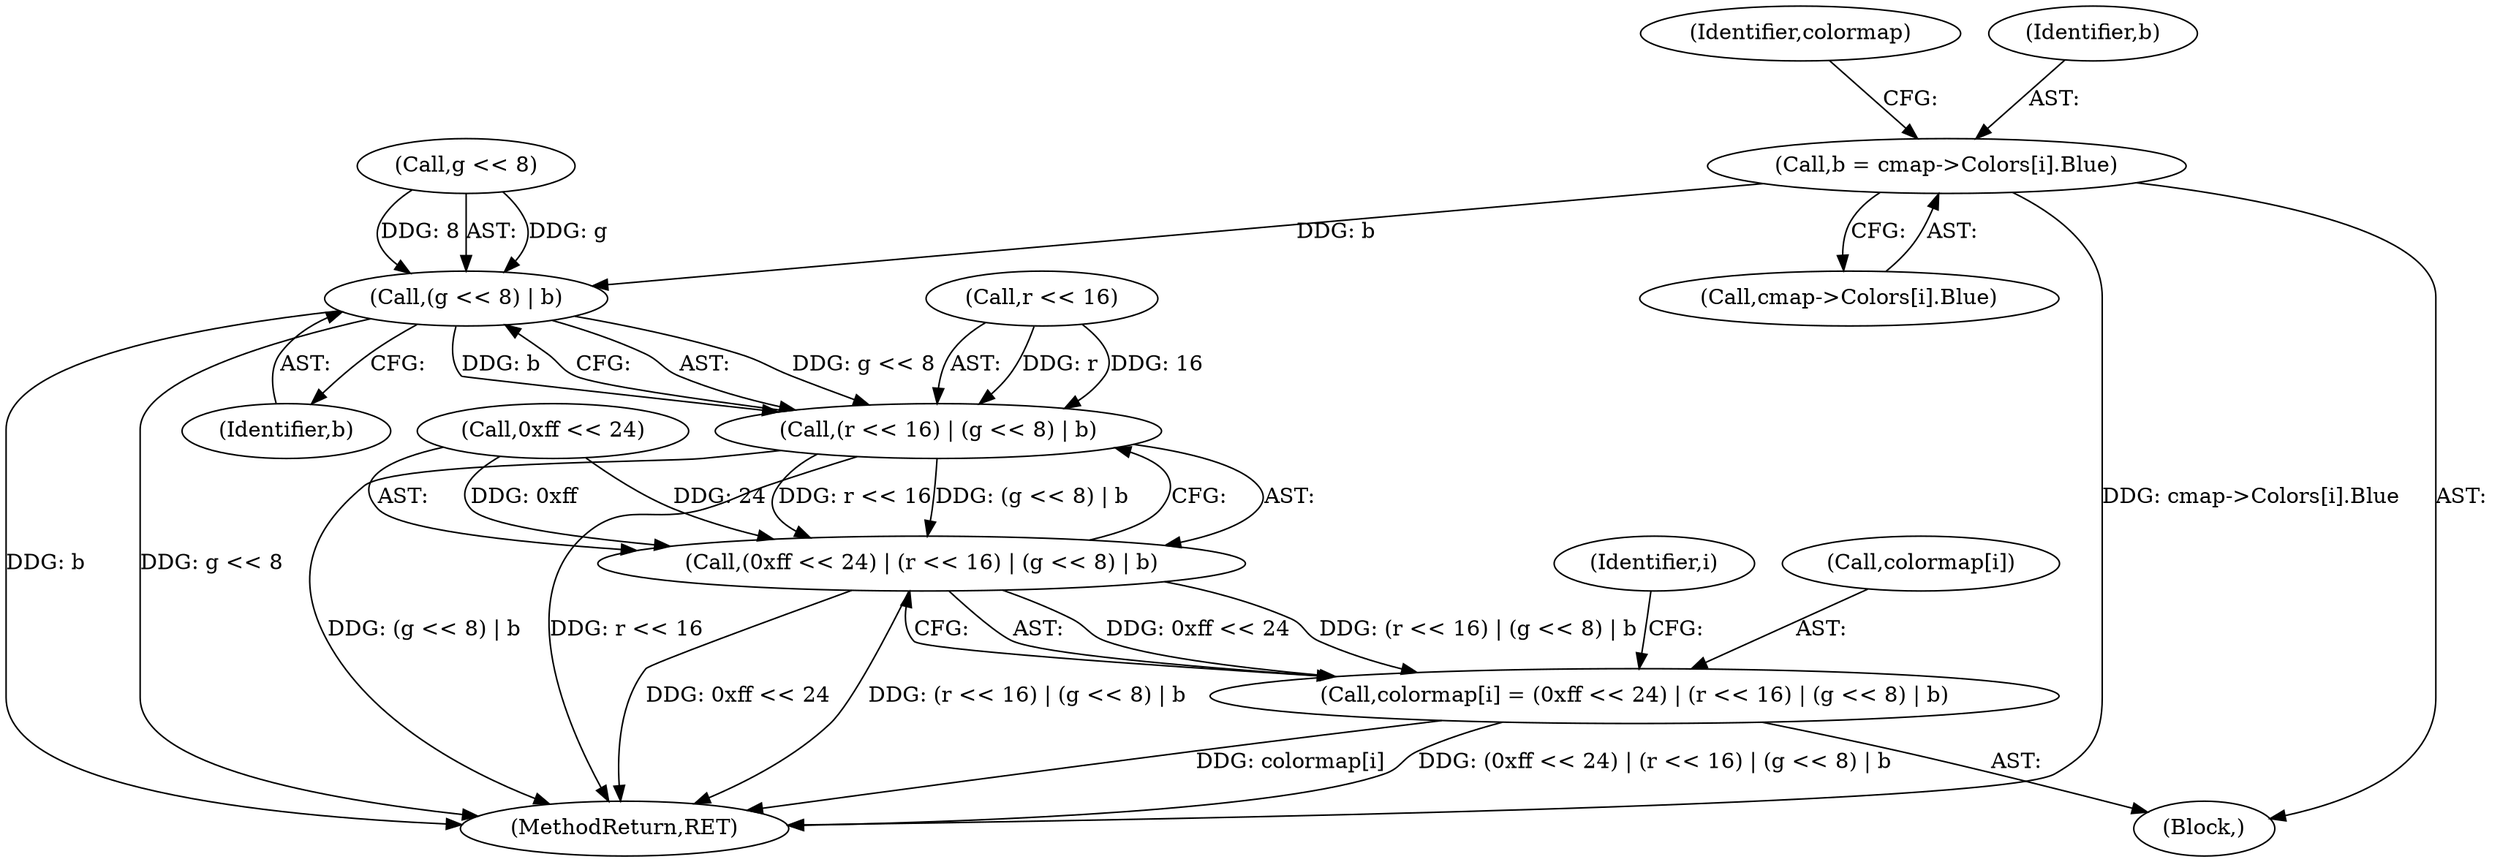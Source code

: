 digraph "0_enlightment_37a96801663b7b4cd3fbe56cc0eb8b6a17e766a8@array" {
"1000519" [label="(Call,b = cmap->Colors[i].Blue)"];
"1000540" [label="(Call,(g << 8) | b)"];
"1000536" [label="(Call,(r << 16) | (g << 8) | b)"];
"1000532" [label="(Call,(0xff << 24) | (r << 16) | (g << 8) | b)"];
"1000528" [label="(Call,colormap[i] = (0xff << 24) | (r << 16) | (g << 8) | b)"];
"1000536" [label="(Call,(r << 16) | (g << 8) | b)"];
"1000500" [label="(Block,)"];
"1000530" [label="(Identifier,colormap)"];
"1000520" [label="(Identifier,b)"];
"1000498" [label="(Identifier,i)"];
"1000529" [label="(Call,colormap[i])"];
"1000532" [label="(Call,(0xff << 24) | (r << 16) | (g << 8) | b)"];
"1000541" [label="(Call,g << 8)"];
"1000775" [label="(MethodReturn,RET)"];
"1000521" [label="(Call,cmap->Colors[i].Blue)"];
"1000528" [label="(Call,colormap[i] = (0xff << 24) | (r << 16) | (g << 8) | b)"];
"1000537" [label="(Call,r << 16)"];
"1000540" [label="(Call,(g << 8) | b)"];
"1000519" [label="(Call,b = cmap->Colors[i].Blue)"];
"1000544" [label="(Identifier,b)"];
"1000533" [label="(Call,0xff << 24)"];
"1000519" -> "1000500"  [label="AST: "];
"1000519" -> "1000521"  [label="CFG: "];
"1000520" -> "1000519"  [label="AST: "];
"1000521" -> "1000519"  [label="AST: "];
"1000530" -> "1000519"  [label="CFG: "];
"1000519" -> "1000775"  [label="DDG: cmap->Colors[i].Blue"];
"1000519" -> "1000540"  [label="DDG: b"];
"1000540" -> "1000536"  [label="AST: "];
"1000540" -> "1000544"  [label="CFG: "];
"1000541" -> "1000540"  [label="AST: "];
"1000544" -> "1000540"  [label="AST: "];
"1000536" -> "1000540"  [label="CFG: "];
"1000540" -> "1000775"  [label="DDG: b"];
"1000540" -> "1000775"  [label="DDG: g << 8"];
"1000540" -> "1000536"  [label="DDG: g << 8"];
"1000540" -> "1000536"  [label="DDG: b"];
"1000541" -> "1000540"  [label="DDG: g"];
"1000541" -> "1000540"  [label="DDG: 8"];
"1000536" -> "1000532"  [label="AST: "];
"1000537" -> "1000536"  [label="AST: "];
"1000532" -> "1000536"  [label="CFG: "];
"1000536" -> "1000775"  [label="DDG: (g << 8) | b"];
"1000536" -> "1000775"  [label="DDG: r << 16"];
"1000536" -> "1000532"  [label="DDG: r << 16"];
"1000536" -> "1000532"  [label="DDG: (g << 8) | b"];
"1000537" -> "1000536"  [label="DDG: r"];
"1000537" -> "1000536"  [label="DDG: 16"];
"1000532" -> "1000528"  [label="AST: "];
"1000533" -> "1000532"  [label="AST: "];
"1000528" -> "1000532"  [label="CFG: "];
"1000532" -> "1000775"  [label="DDG: 0xff << 24"];
"1000532" -> "1000775"  [label="DDG: (r << 16) | (g << 8) | b"];
"1000532" -> "1000528"  [label="DDG: 0xff << 24"];
"1000532" -> "1000528"  [label="DDG: (r << 16) | (g << 8) | b"];
"1000533" -> "1000532"  [label="DDG: 0xff"];
"1000533" -> "1000532"  [label="DDG: 24"];
"1000528" -> "1000500"  [label="AST: "];
"1000529" -> "1000528"  [label="AST: "];
"1000498" -> "1000528"  [label="CFG: "];
"1000528" -> "1000775"  [label="DDG: colormap[i]"];
"1000528" -> "1000775"  [label="DDG: (0xff << 24) | (r << 16) | (g << 8) | b"];
}
